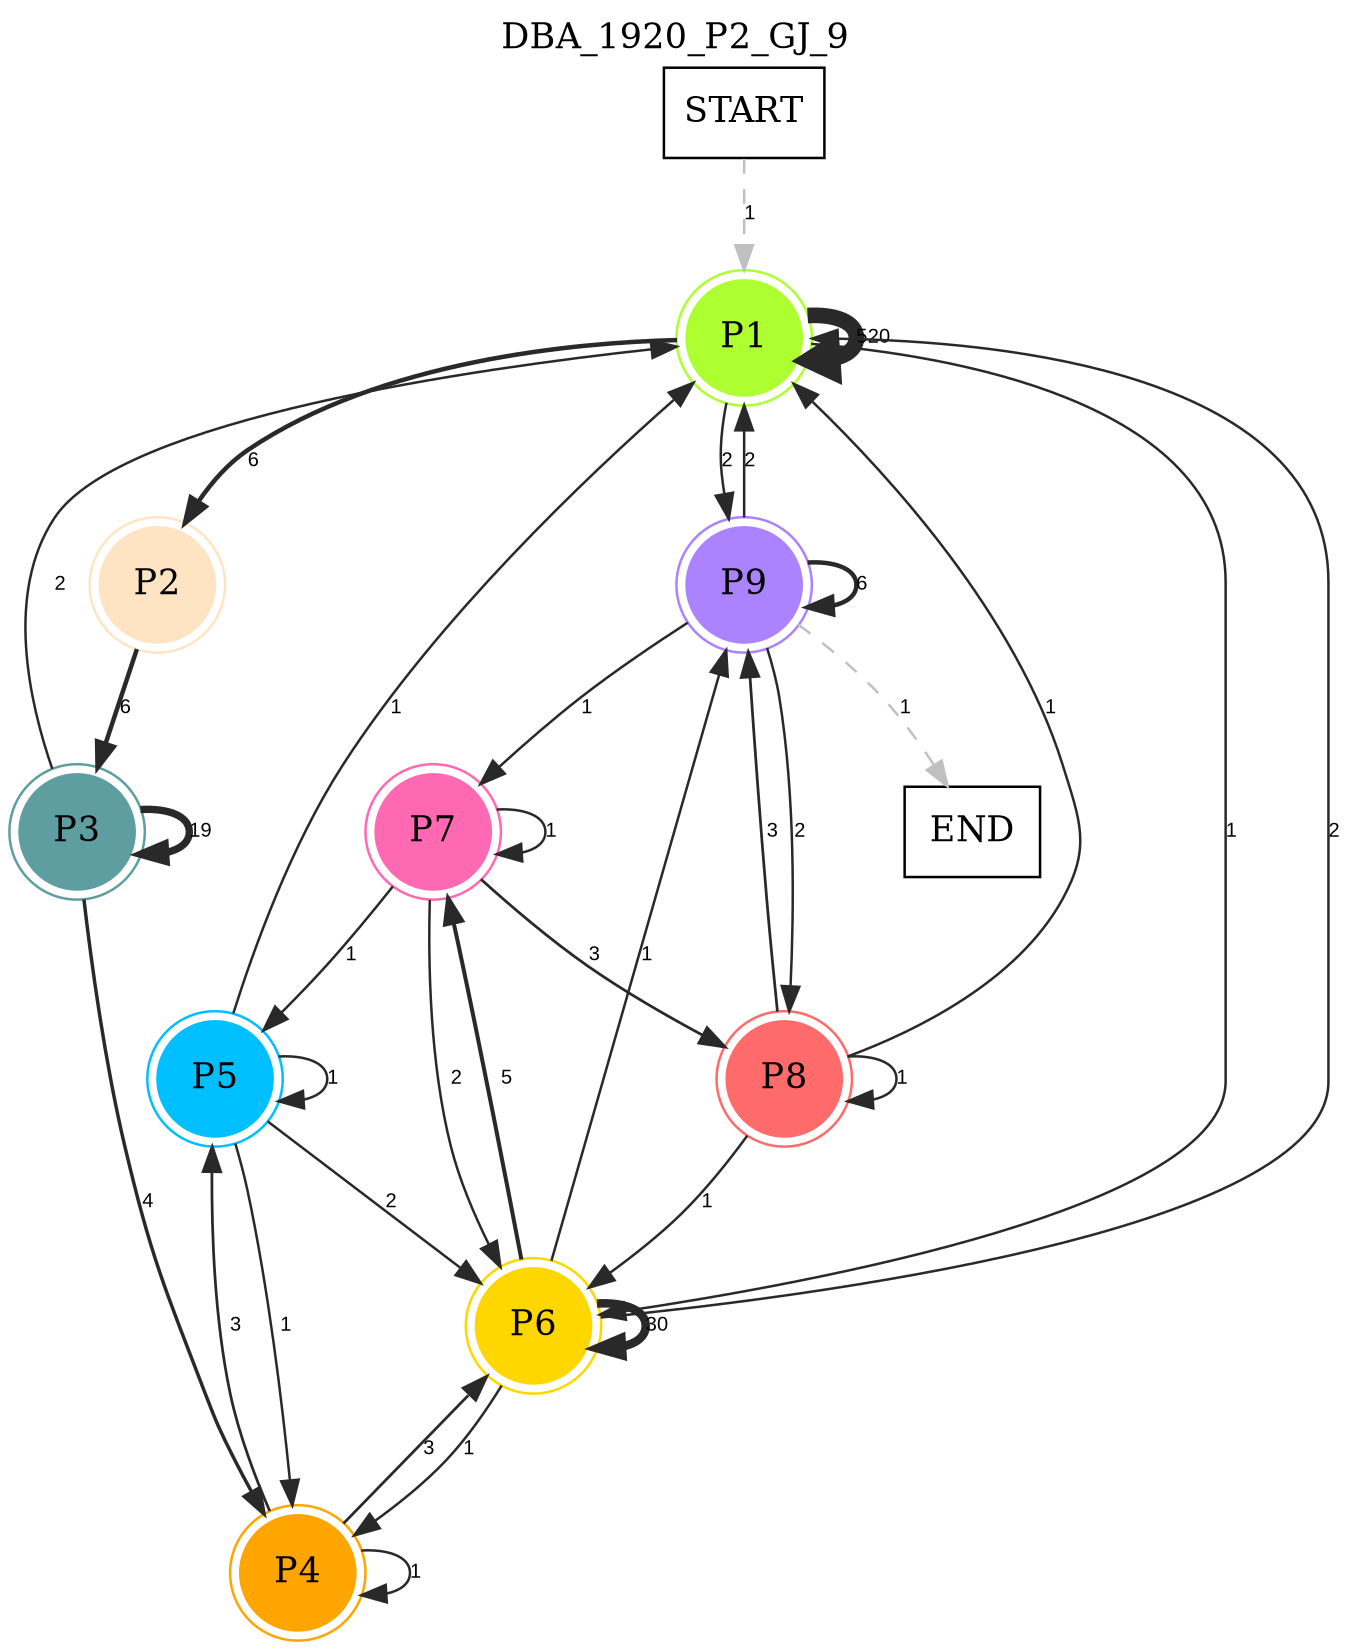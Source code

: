 digraph DBA_1920_P2_GJ_9 {
	labelloc="t";
	label=DBA_1920_P2_GJ_9;
	dpi = 150
	size="16,11!";
	margin = 0;
"START" [shape=box, fillcolor=white, style=filled, color=black]
"P1" [shape=circle, color=greenyellow, peripheries=2, style=filled]
"P9" [shape=circle, color=mediumpurple1, peripheries=2, style=filled]
"P2" [shape=circle, color=bisque, peripheries=2, style=filled]
"P3" [shape=circle, color=cadetblue, peripheries=2, style=filled]
"P4" [shape=circle, color=orange, peripheries=2, style=filled]
"P5" [shape=circle, color=deepskyblue, peripheries=2, style=filled]
"P6" [shape=circle, color=gold, peripheries=2, style=filled]
"P7" [shape=circle, color=hotpink, peripheries=2, style=filled]
"P8" [shape=circle, color=indianred1, peripheries=2, style=filled]
"END" [shape=box, fillcolor=white, style=filled, color=black]
"START" -> "P1" [ style = dashed color=grey label ="1" labelfloat=false fontname="Arial" fontsize=8]

"P1" -> "P1" [ color=grey16 penwidth = "6.25382881157547"label ="520" labelfloat=false fontname="Arial" fontsize=8]

"P1" -> "P9" [ color=grey16 penwidth = "1"label ="2" labelfloat=false fontname="Arial" fontsize=8]

"P1" -> "P2" [ color=grey16 penwidth = "1.79175946922805"label ="6" labelfloat=false fontname="Arial" fontsize=8]

"P1" -> "P6" [ color=grey16 penwidth = "1"label ="1" labelfloat=false fontname="Arial" fontsize=8]

"P9" -> "P1" [ color=grey16 penwidth = "1"label ="2" labelfloat=false fontname="Arial" fontsize=8]

"P9" -> "P9" [ color=grey16 penwidth = "1.79175946922805"label ="6" labelfloat=false fontname="Arial" fontsize=8]

"P9" -> "P7" [ color=grey16 penwidth = "1"label ="1" labelfloat=false fontname="Arial" fontsize=8]

"P9" -> "P8" [ color=grey16 penwidth = "1"label ="2" labelfloat=false fontname="Arial" fontsize=8]

"P9" -> "END" [ style = dashed color=grey label ="1" labelfloat=false fontname="Arial" fontsize=8]

"P2" -> "P3" [ color=grey16 penwidth = "1.79175946922805"label ="6" labelfloat=false fontname="Arial" fontsize=8]

"P3" -> "P1" [ color=grey16 penwidth = "1"label ="2" labelfloat=false fontname="Arial" fontsize=8]

"P3" -> "P3" [ color=grey16 penwidth = "2.94443897916644"label ="19" labelfloat=false fontname="Arial" fontsize=8]

"P3" -> "P4" [ color=grey16 penwidth = "1.38629436111989"label ="4" labelfloat=false fontname="Arial" fontsize=8]

"P4" -> "P4" [ color=grey16 penwidth = "1"label ="1" labelfloat=false fontname="Arial" fontsize=8]

"P4" -> "P5" [ color=grey16 penwidth = "1.09861228866811"label ="3" labelfloat=false fontname="Arial" fontsize=8]

"P4" -> "P6" [ color=grey16 penwidth = "1.09861228866811"label ="3" labelfloat=false fontname="Arial" fontsize=8]

"P5" -> "P1" [ color=grey16 penwidth = "1"label ="1" labelfloat=false fontname="Arial" fontsize=8]

"P5" -> "P4" [ color=grey16 penwidth = "1"label ="1" labelfloat=false fontname="Arial" fontsize=8]

"P5" -> "P5" [ color=grey16 penwidth = "1"label ="1" labelfloat=false fontname="Arial" fontsize=8]

"P5" -> "P6" [ color=grey16 penwidth = "1"label ="2" labelfloat=false fontname="Arial" fontsize=8]

"P6" -> "P1" [ color=grey16 penwidth = "1"label ="2" labelfloat=false fontname="Arial" fontsize=8]

"P6" -> "P9" [ color=grey16 penwidth = "1"label ="1" labelfloat=false fontname="Arial" fontsize=8]

"P6" -> "P4" [ color=grey16 penwidth = "1"label ="1" labelfloat=false fontname="Arial" fontsize=8]

"P6" -> "P6" [ color=grey16 penwidth = "3.40119738166216"label ="30" labelfloat=false fontname="Arial" fontsize=8]

"P6" -> "P7" [ color=grey16 penwidth = "1.6094379124341"label ="5" labelfloat=false fontname="Arial" fontsize=8]

"P7" -> "P5" [ color=grey16 penwidth = "1"label ="1" labelfloat=false fontname="Arial" fontsize=8]

"P7" -> "P6" [ color=grey16 penwidth = "1"label ="2" labelfloat=false fontname="Arial" fontsize=8]

"P7" -> "P7" [ color=grey16 penwidth = "1"label ="1" labelfloat=false fontname="Arial" fontsize=8]

"P7" -> "P8" [ color=grey16 penwidth = "1.09861228866811"label ="3" labelfloat=false fontname="Arial" fontsize=8]

"P8" -> "P1" [ color=grey16 penwidth = "1"label ="1" labelfloat=false fontname="Arial" fontsize=8]

"P8" -> "P9" [ color=grey16 penwidth = "1.09861228866811"label ="3" labelfloat=false fontname="Arial" fontsize=8]

"P8" -> "P6" [ color=grey16 penwidth = "1"label ="1" labelfloat=false fontname="Arial" fontsize=8]

"P8" -> "P8" [ color=grey16 penwidth = "1"label ="1" labelfloat=false fontname="Arial" fontsize=8]

}
